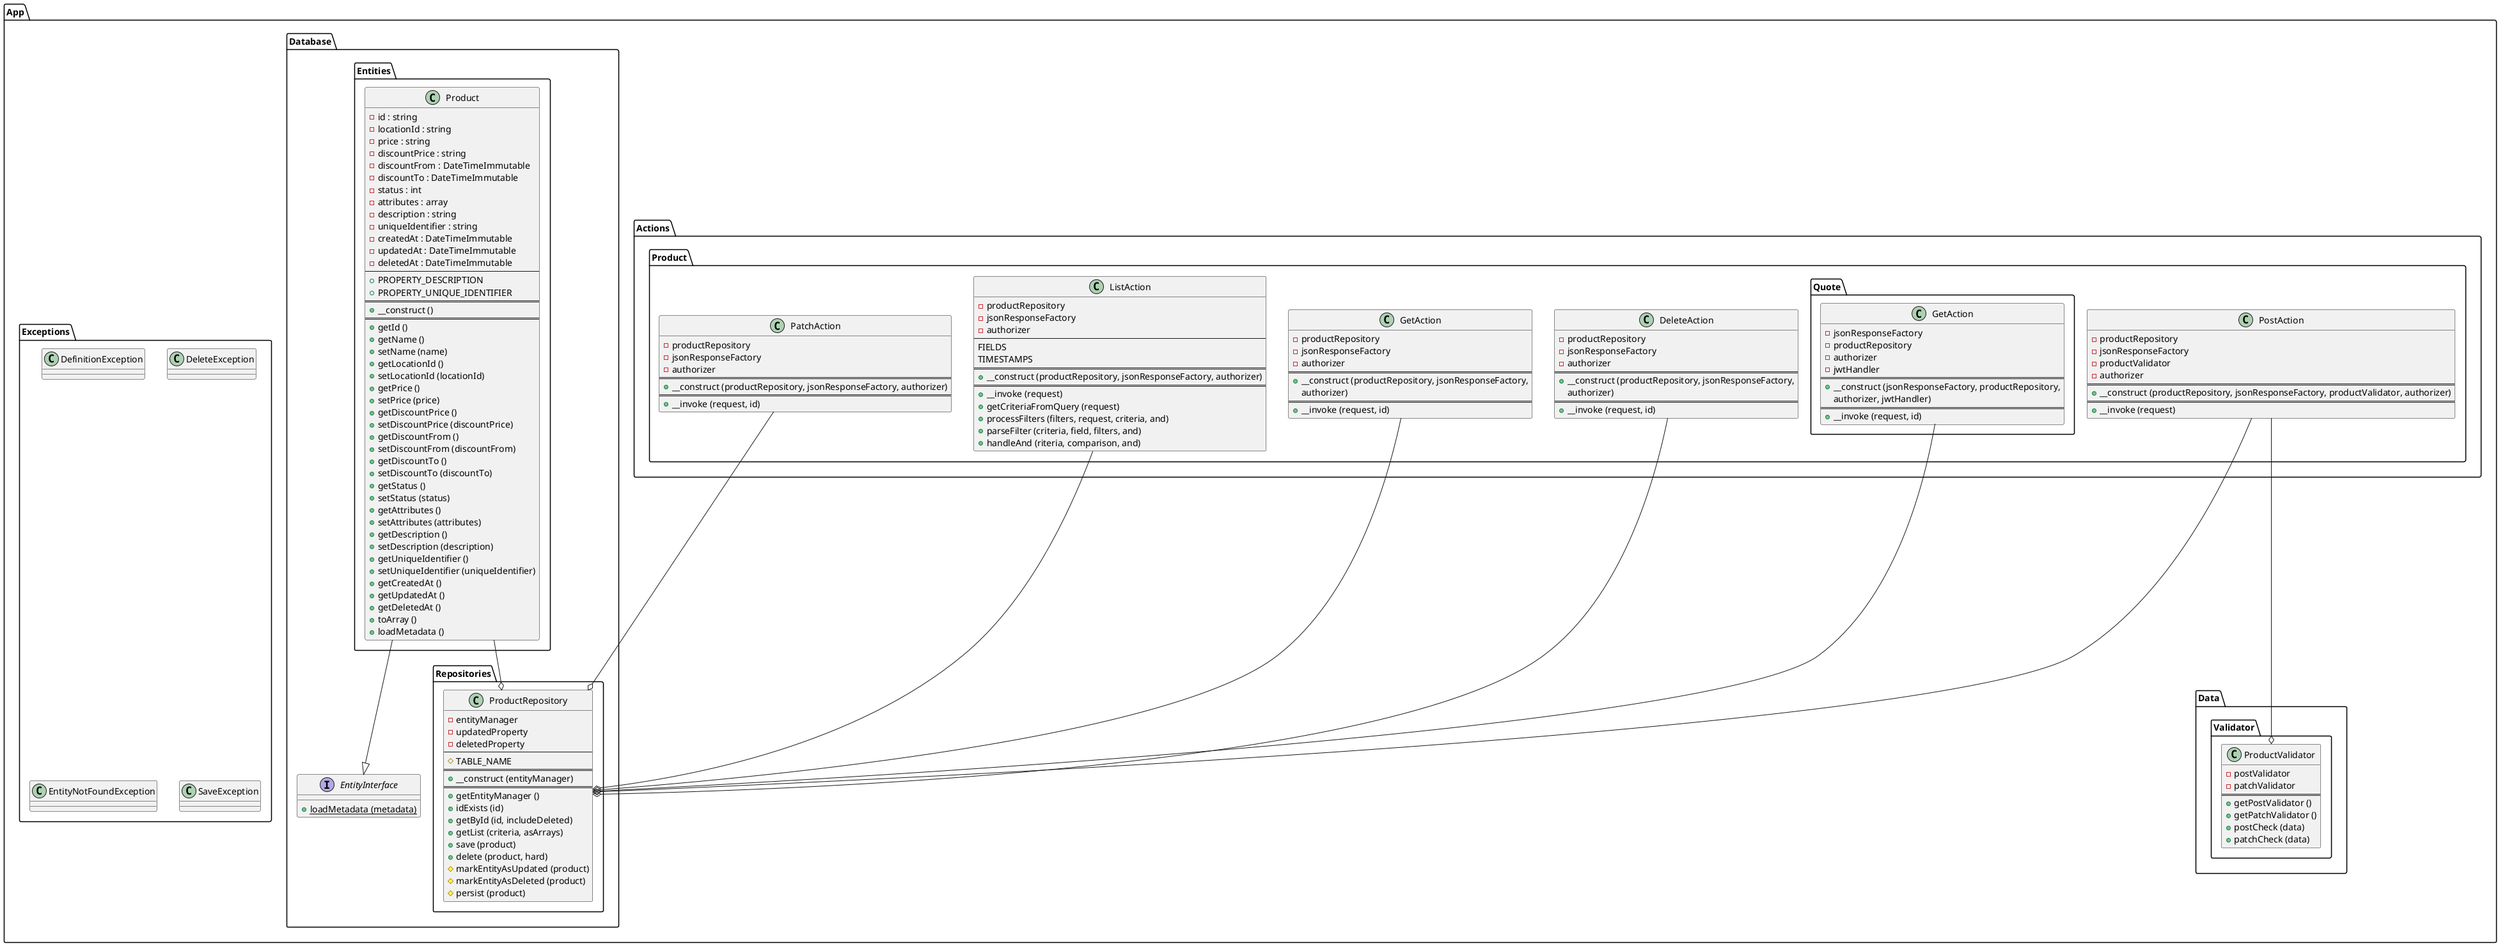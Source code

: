 @startuml Class UML

    set namespaceSeparator \\

    "App\\Actions\\Product\\Quote\\GetAction" --o "App\\Database\\Repositories\\ProductRepository"
    class "App\\Actions\\Product\\Quote\\GetAction" {
        - jsonResponseFactory
        - productRepository
        - authorizer
        - jwtHandler
        ==
        + {method} __construct (jsonResponseFactory, productRepository,
                                authorizer, jwtHandler)
        ==
        + {method} __invoke (request, id)
    }

    "App\\Actions\\Product\\DeleteAction" --o "App\\Database\\Repositories\\ProductRepository"
    class "App\\Actions\\Product\\DeleteAction" {
        - productRepository
        - jsonResponseFactory
        - authorizer
        ==
        + {method} __construct (productRepository, jsonResponseFactory,
                                authorizer)
        ==
        + {method} __invoke (request, id)
    }

    "App\\Actions\\Product\\GetAction" --o "App\\Database\\Repositories\\ProductRepository"
    class "App\\Actions\\Product\\GetAction" {
        - productRepository
        - jsonResponseFactory
        - authorizer
        ==
        + {method} __construct (productRepository, jsonResponseFactory,
                                authorizer)
        ==
        + {method} __invoke (request, id)
    }

    "App\\Actions\\Product\\ListAction" --o "App\\Database\\Repositories\\ProductRepository"
    class "App\\Actions\\Product\\ListAction" {
        - productRepository
        - jsonResponseFactory
        - authorizer
        --
        FIELDS
        TIMESTAMPS
        ==
        + {method} __construct (productRepository, jsonResponseFactory, authorizer)
        ==
        + {method} __invoke (request)
        + {method} getCriteriaFromQuery (request)
        + {method} processFilters (filters, request, criteria, and)
        + {method} parseFilter (criteria, field, filters, and)
        + {method} handleAnd (riteria, comparison, and)
    }

    "App\\Actions\\Product\\PatchAction" --o "App\\Database\\Repositories\\ProductRepository"
    class "App\\Actions\\Product\\PatchAction" {
        - productRepository
        - jsonResponseFactory
        - authorizer
        ==
        + {method} __construct (productRepository, jsonResponseFactory, authorizer)
        ==
        + {method} __invoke (request, id)
    }

    "App\\Actions\\Product\\PostAction" --o "App\\Data\\Validator\\ProductValidator"
    "App\\Actions\\Product\\PostAction" --o "App\\Database\\Repositories\\ProductRepository"
    class "App\\Actions\\Product\\PostAction" {
        - productRepository
        - jsonResponseFactory
        - productValidator
        - authorizer
        ==
        + {method} __construct (productRepository, jsonResponseFactory, productValidator, authorizer)
        ==
        + {method} __invoke (request)
    }

    class "App\\Data\\Validator\\ProductValidator" {
        - postValidator
        - patchValidator
        ==
        + {method} getPostValidator ()
        + {method} getPatchValidator ()
        + {method} postCheck (data)
        + {method} patchCheck (data)
    }

    "App\\Database\\Entities\\Product" --o "App\\Database\\Repositories\\ProductRepository"
    "App\\Database\\Entities\\Product" --|> "App\\Database\\EntityInterface"
    class "App\\Database\\Entities\\Product" {
        - id : string
        - locationId : string
        - price : string
        - discountPrice : string
        - discountFrom : DateTimeImmutable
        - discountTo : DateTimeImmutable
        - status : int
        - attributes : array
        - description : string
        - uniqueIdentifier : string
        - createdAt : DateTimeImmutable
        - updatedAt : DateTimeImmutable
        - deletedAt : DateTimeImmutable
        --
        + PROPERTY_DESCRIPTION
        + PROPERTY_UNIQUE_IDENTIFIER
        ==
        + {method} __construct ()
        ==
        + {method} getId ()
        + {method} getName ()
        + {method} setName (name)
        + {method} getLocationId ()
        + {method} setLocationId (locationId)
        + {method} getPrice ()
        + {method} setPrice (price)
        + {method} getDiscountPrice ()
        + {method} setDiscountPrice (discountPrice)
        + {method} getDiscountFrom ()
        + {method} setDiscountFrom (discountFrom)
        + {method} getDiscountTo ()
        + {method} setDiscountTo (discountTo)
        + {method} getStatus ()
        + {method} setStatus (status)
        + {method} getAttributes ()
        + {method} setAttributes (attributes)
        + {method} getDescription ()
        + {method} setDescription (description)
        + {method} getUniqueIdentifier ()
        + {method} setUniqueIdentifier (uniqueIdentifier)
        + {method} getCreatedAt ()
        + {method} getUpdatedAt ()
        + {method} getDeletedAt ()
        + {method} toArray ()
        + {method} loadMetadata ()
    }

    class "App\\Database\\Repositories\\ProductRepository" {
        - entityManager
        - updatedProperty
        - deletedProperty
        --
        # TABLE_NAME
        ==
        + {method} __construct (entityManager)
        ==
        + {method} getEntityManager ()
        + {method} idExists (id)
        + {method} getById (id, includeDeleted)
        + {method} getList (criteria, asArrays)
        + {method} save (product)
        + {method} delete (product, hard)
        # {method} markEntityAsUpdated (product)
        # {method} markEntityAsDeleted (product)
        # {method} persist (product)
    }

    interface "App\\Database\\EntityInterface" {
        + {static} loadMetadata (metadata)
    }

    class "App\\Exceptions\\DefinitionException" { }

    class "App\\Exceptions\\DeleteException" { }

    class "App\\Exceptions\\EntityNotFoundException" { }

    class "App\\Exceptions\\SaveException" { }

@enduml